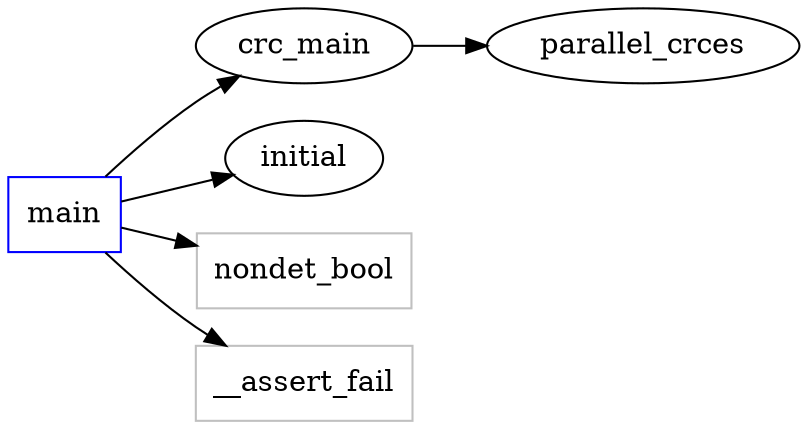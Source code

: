 digraph functioncalls {
rankdir=LR;

main [shape="box", color=blue];
crc_main -> parallel_crces;
main -> initial;
nondet_bool [shape="box", color=grey];
main -> nondet_bool;
main -> crc_main;
__assert_fail [shape="box", color=grey];
main -> __assert_fail;
}
